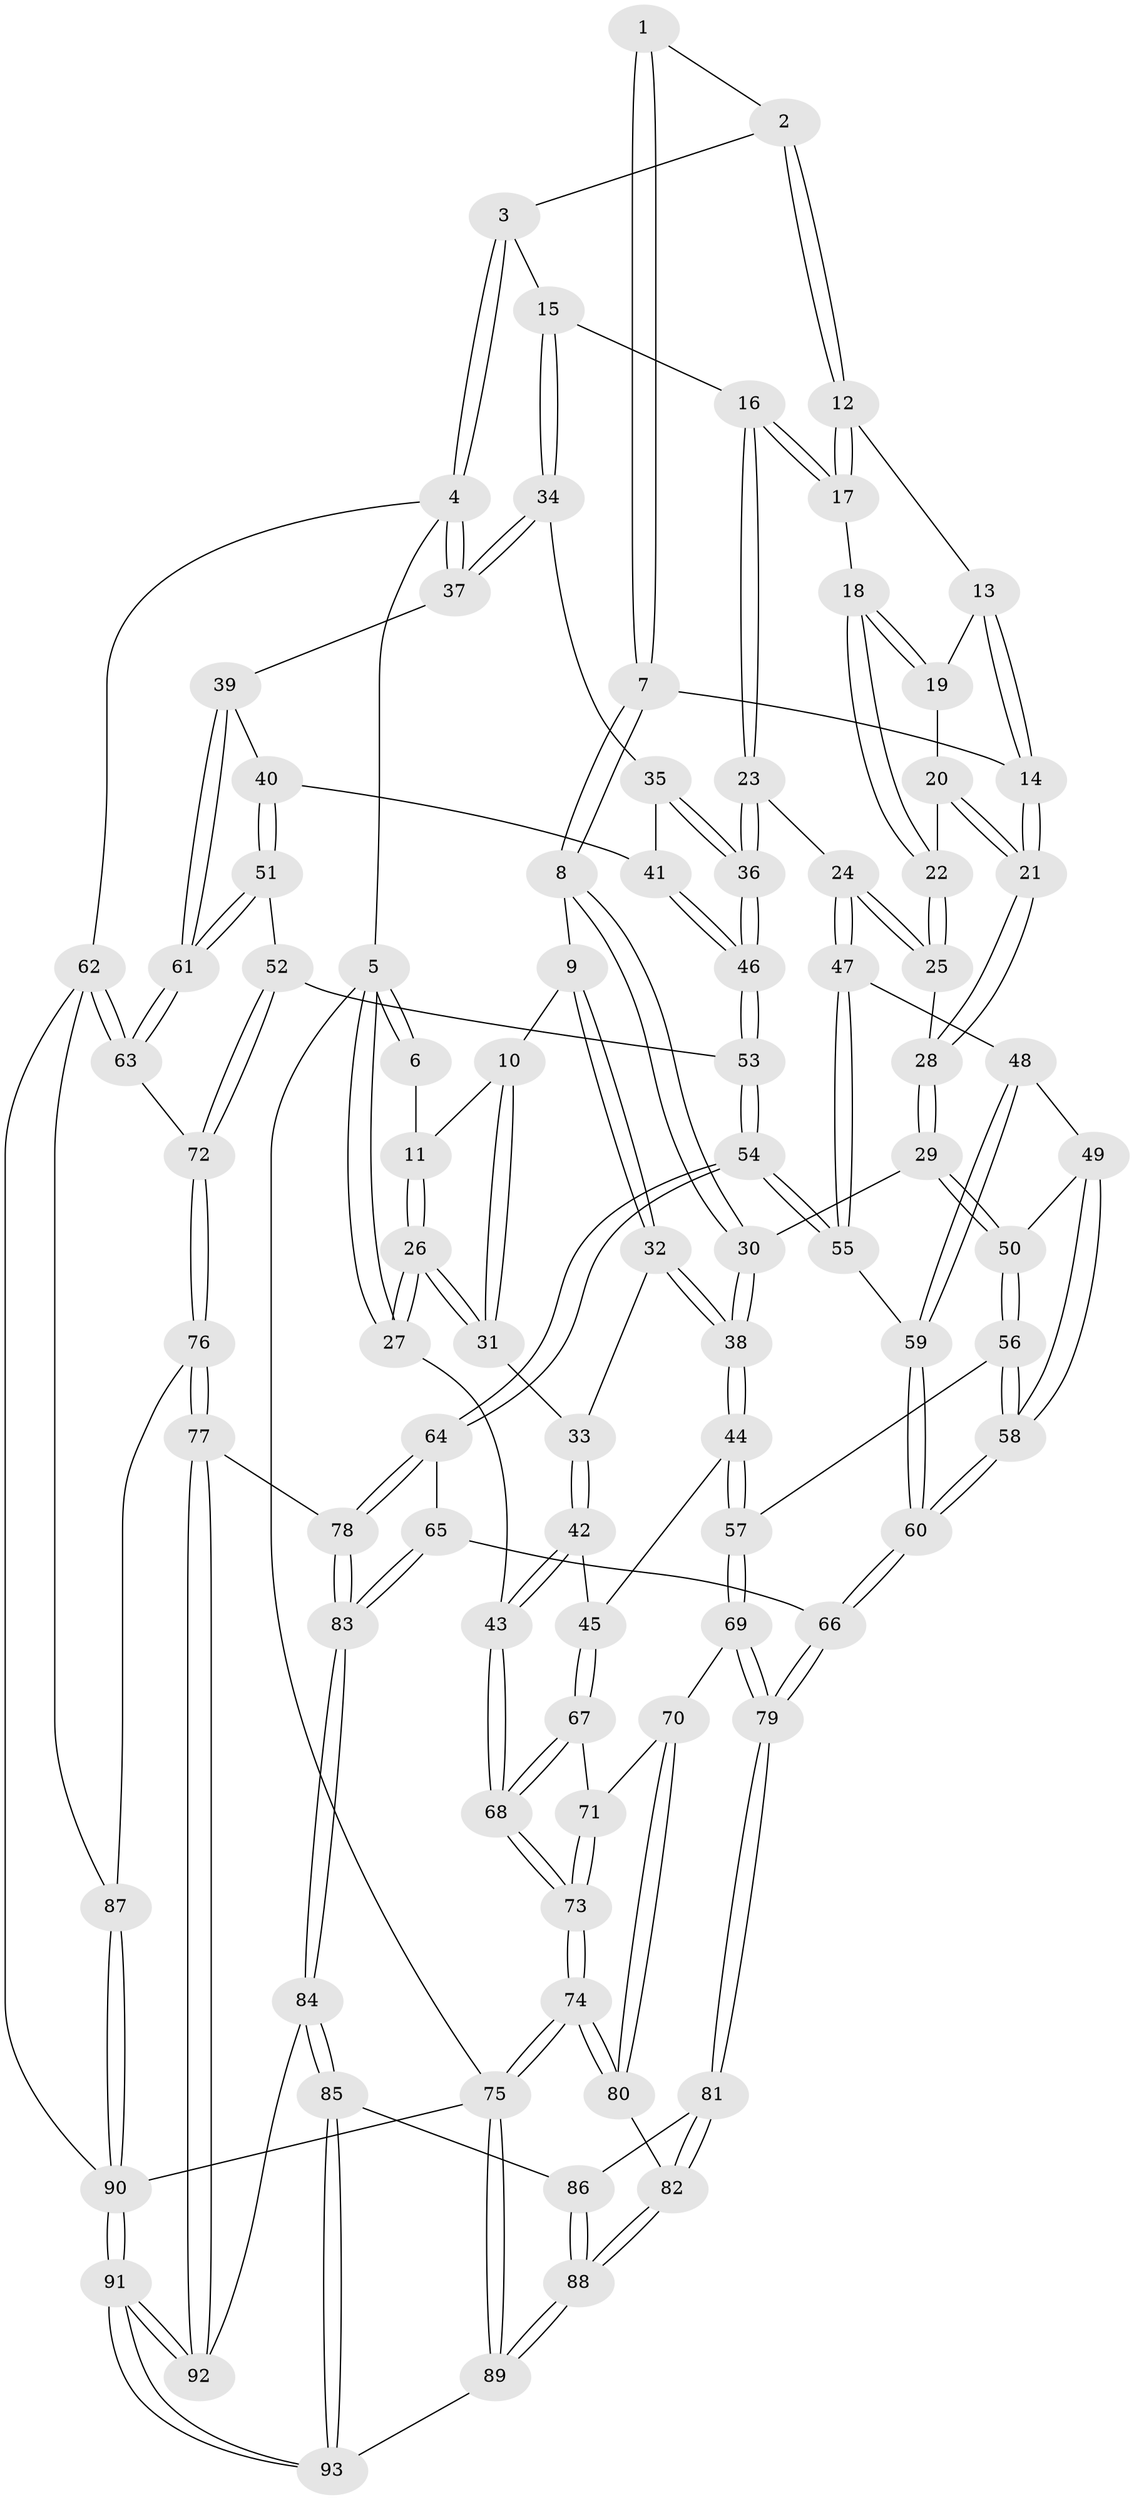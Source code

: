 // coarse degree distribution, {5: 0.25, 4: 0.39285714285714285, 3: 0.25, 2: 0.03571428571428571, 6: 0.07142857142857142}
// Generated by graph-tools (version 1.1) at 2025/21/03/04/25 18:21:23]
// undirected, 93 vertices, 229 edges
graph export_dot {
graph [start="1"]
  node [color=gray90,style=filled];
  1 [pos="+0.33366106179735455+0"];
  2 [pos="+0.7139196289403494+0"];
  3 [pos="+0.8012467587422359+0"];
  4 [pos="+1+0"];
  5 [pos="+0+0"];
  6 [pos="+0.07251562003590051+0"];
  7 [pos="+0.3408240179183261+0"];
  8 [pos="+0.267416813571881+0.11792387939108316"];
  9 [pos="+0.16096157289014223+0.1281880543773015"];
  10 [pos="+0.15037322113966048+0.12479023487991694"];
  11 [pos="+0.09468335892396916+0.08631514779806272"];
  12 [pos="+0.6682213089260742+0"];
  13 [pos="+0.5256513144576274+0.0696816074922881"];
  14 [pos="+0.47175394885707694+0.09905102998535416"];
  15 [pos="+0.806487023116744+0.1569414557151558"];
  16 [pos="+0.7318292464213629+0.1557109501715511"];
  17 [pos="+0.672507991110749+0.08914637508928454"];
  18 [pos="+0.6568074025524778+0.09940760568168194"];
  19 [pos="+0.5903390341977824+0.10197767294627783"];
  20 [pos="+0.5679439486655534+0.13287527829897808"];
  21 [pos="+0.4831877169128945+0.1378110662444947"];
  22 [pos="+0.6104155318268316+0.1585174235226121"];
  23 [pos="+0.6498279417110259+0.29263998070205827"];
  24 [pos="+0.5936092137916286+0.27093808195449587"];
  25 [pos="+0.5838818582440476+0.2602327224258565"];
  26 [pos="+0+0.16015281273767248"];
  27 [pos="+0+0.1652643881167014"];
  28 [pos="+0.48728358511120334+0.21274214950220652"];
  29 [pos="+0.33838811348579356+0.3039626581164625"];
  30 [pos="+0.32816487399761085+0.30050287086788185"];
  31 [pos="+0.05247818369344543+0.2336710581374262"];
  32 [pos="+0.1451212551299504+0.24543346156325324"];
  33 [pos="+0.08213145894591169+0.2746549307030948"];
  34 [pos="+0.8549397806936592+0.1850555668603347"];
  35 [pos="+0.8537983696653716+0.1979689567856336"];
  36 [pos="+0.698702259371835+0.3578115046211785"];
  37 [pos="+1+0"];
  38 [pos="+0.2532132275416709+0.33785179409472554"];
  39 [pos="+1+0.13240084339598568"];
  40 [pos="+0.914383832636693+0.31551601294857046"];
  41 [pos="+0.8794744823065053+0.2753387954299667"];
  42 [pos="+0.07428842620953764+0.3509817610557241"];
  43 [pos="+0+0.341826938094899"];
  44 [pos="+0.1622388227486518+0.42919197795877106"];
  45 [pos="+0.15768719011113422+0.42932905849206476"];
  46 [pos="+0.718478284019695+0.41718862066959594"];
  47 [pos="+0.514634119433618+0.3651803520929125"];
  48 [pos="+0.46100050521741226+0.39509982113806336"];
  49 [pos="+0.3855056990958852+0.35227211413947607"];
  50 [pos="+0.36046949068304973+0.33482987964087824"];
  51 [pos="+0.9202830500804847+0.41814500303989716"];
  52 [pos="+0.7768873963589781+0.4596155721036407"];
  53 [pos="+0.7225307341414113+0.4430038492841037"];
  54 [pos="+0.6937601071917667+0.4687002585652609"];
  55 [pos="+0.6385757088816697+0.4551053273524374"];
  56 [pos="+0.3359724554512213+0.5137349570853091"];
  57 [pos="+0.23309301021924242+0.5228854734426284"];
  58 [pos="+0.40847282265658486+0.5612159454567455"];
  59 [pos="+0.4802462638872796+0.4471099753303475"];
  60 [pos="+0.4499483436825793+0.5950446956650642"];
  61 [pos="+1+0.5198833600368772"];
  62 [pos="+1+0.7872239559953746"];
  63 [pos="+1+0.5325605430706061"];
  64 [pos="+0.611443819179899+0.6319655819942911"];
  65 [pos="+0.559783782833727+0.6413590319784231"];
  66 [pos="+0.46125935699833703+0.623447990960684"];
  67 [pos="+0.11914458351308137+0.46240222728054753"];
  68 [pos="+0+0.47650834250691027"];
  69 [pos="+0.2275598970935414+0.593286303394347"];
  70 [pos="+0.14159327346560316+0.6642778159350514"];
  71 [pos="+0.060344571724774684+0.5972289001055087"];
  72 [pos="+0.8762742050355391+0.6340243597809327"];
  73 [pos="+0+0.6433151383133634"];
  74 [pos="+0+0.9541400476615097"];
  75 [pos="+0+1"];
  76 [pos="+0.805897446251795+0.7695732984098635"];
  77 [pos="+0.7826676600641609+0.7796452238303808"];
  78 [pos="+0.6869812387342652+0.7018102193039889"];
  79 [pos="+0.37225010308620377+0.7038040191757975"];
  80 [pos="+0.1475454966856542+0.7706744794356046"];
  81 [pos="+0.3641241074220076+0.7242380697315008"];
  82 [pos="+0.20078607468882687+0.8001188185908832"];
  83 [pos="+0.5308919783522441+0.8737673764779593"];
  84 [pos="+0.5266954886690547+0.8944533527956002"];
  85 [pos="+0.5114302944901093+0.9143426780702127"];
  86 [pos="+0.4016567124343187+0.810271050083496"];
  87 [pos="+0.9854424777809755+0.8238145905226651"];
  88 [pos="+0.2438064656453999+0.993218793007551"];
  89 [pos="+0.2421462063243756+1"];
  90 [pos="+0.8172895116468697+1"];
  91 [pos="+0.7643935880062724+1"];
  92 [pos="+0.7799532247599243+0.7869484155112667"];
  93 [pos="+0.5098532224815443+1"];
  1 -- 2;
  1 -- 7;
  1 -- 7;
  2 -- 3;
  2 -- 12;
  2 -- 12;
  3 -- 4;
  3 -- 4;
  3 -- 15;
  4 -- 5;
  4 -- 37;
  4 -- 37;
  4 -- 62;
  5 -- 6;
  5 -- 6;
  5 -- 27;
  5 -- 27;
  5 -- 75;
  6 -- 11;
  7 -- 8;
  7 -- 8;
  7 -- 14;
  8 -- 9;
  8 -- 30;
  8 -- 30;
  9 -- 10;
  9 -- 32;
  9 -- 32;
  10 -- 11;
  10 -- 31;
  10 -- 31;
  11 -- 26;
  11 -- 26;
  12 -- 13;
  12 -- 17;
  12 -- 17;
  13 -- 14;
  13 -- 14;
  13 -- 19;
  14 -- 21;
  14 -- 21;
  15 -- 16;
  15 -- 34;
  15 -- 34;
  16 -- 17;
  16 -- 17;
  16 -- 23;
  16 -- 23;
  17 -- 18;
  18 -- 19;
  18 -- 19;
  18 -- 22;
  18 -- 22;
  19 -- 20;
  20 -- 21;
  20 -- 21;
  20 -- 22;
  21 -- 28;
  21 -- 28;
  22 -- 25;
  22 -- 25;
  23 -- 24;
  23 -- 36;
  23 -- 36;
  24 -- 25;
  24 -- 25;
  24 -- 47;
  24 -- 47;
  25 -- 28;
  26 -- 27;
  26 -- 27;
  26 -- 31;
  26 -- 31;
  27 -- 43;
  28 -- 29;
  28 -- 29;
  29 -- 30;
  29 -- 50;
  29 -- 50;
  30 -- 38;
  30 -- 38;
  31 -- 33;
  32 -- 33;
  32 -- 38;
  32 -- 38;
  33 -- 42;
  33 -- 42;
  34 -- 35;
  34 -- 37;
  34 -- 37;
  35 -- 36;
  35 -- 36;
  35 -- 41;
  36 -- 46;
  36 -- 46;
  37 -- 39;
  38 -- 44;
  38 -- 44;
  39 -- 40;
  39 -- 61;
  39 -- 61;
  40 -- 41;
  40 -- 51;
  40 -- 51;
  41 -- 46;
  41 -- 46;
  42 -- 43;
  42 -- 43;
  42 -- 45;
  43 -- 68;
  43 -- 68;
  44 -- 45;
  44 -- 57;
  44 -- 57;
  45 -- 67;
  45 -- 67;
  46 -- 53;
  46 -- 53;
  47 -- 48;
  47 -- 55;
  47 -- 55;
  48 -- 49;
  48 -- 59;
  48 -- 59;
  49 -- 50;
  49 -- 58;
  49 -- 58;
  50 -- 56;
  50 -- 56;
  51 -- 52;
  51 -- 61;
  51 -- 61;
  52 -- 53;
  52 -- 72;
  52 -- 72;
  53 -- 54;
  53 -- 54;
  54 -- 55;
  54 -- 55;
  54 -- 64;
  54 -- 64;
  55 -- 59;
  56 -- 57;
  56 -- 58;
  56 -- 58;
  57 -- 69;
  57 -- 69;
  58 -- 60;
  58 -- 60;
  59 -- 60;
  59 -- 60;
  60 -- 66;
  60 -- 66;
  61 -- 63;
  61 -- 63;
  62 -- 63;
  62 -- 63;
  62 -- 87;
  62 -- 90;
  63 -- 72;
  64 -- 65;
  64 -- 78;
  64 -- 78;
  65 -- 66;
  65 -- 83;
  65 -- 83;
  66 -- 79;
  66 -- 79;
  67 -- 68;
  67 -- 68;
  67 -- 71;
  68 -- 73;
  68 -- 73;
  69 -- 70;
  69 -- 79;
  69 -- 79;
  70 -- 71;
  70 -- 80;
  70 -- 80;
  71 -- 73;
  71 -- 73;
  72 -- 76;
  72 -- 76;
  73 -- 74;
  73 -- 74;
  74 -- 75;
  74 -- 75;
  74 -- 80;
  74 -- 80;
  75 -- 89;
  75 -- 89;
  75 -- 90;
  76 -- 77;
  76 -- 77;
  76 -- 87;
  77 -- 78;
  77 -- 92;
  77 -- 92;
  78 -- 83;
  78 -- 83;
  79 -- 81;
  79 -- 81;
  80 -- 82;
  81 -- 82;
  81 -- 82;
  81 -- 86;
  82 -- 88;
  82 -- 88;
  83 -- 84;
  83 -- 84;
  84 -- 85;
  84 -- 85;
  84 -- 92;
  85 -- 86;
  85 -- 93;
  85 -- 93;
  86 -- 88;
  86 -- 88;
  87 -- 90;
  87 -- 90;
  88 -- 89;
  88 -- 89;
  89 -- 93;
  90 -- 91;
  90 -- 91;
  91 -- 92;
  91 -- 92;
  91 -- 93;
  91 -- 93;
}
